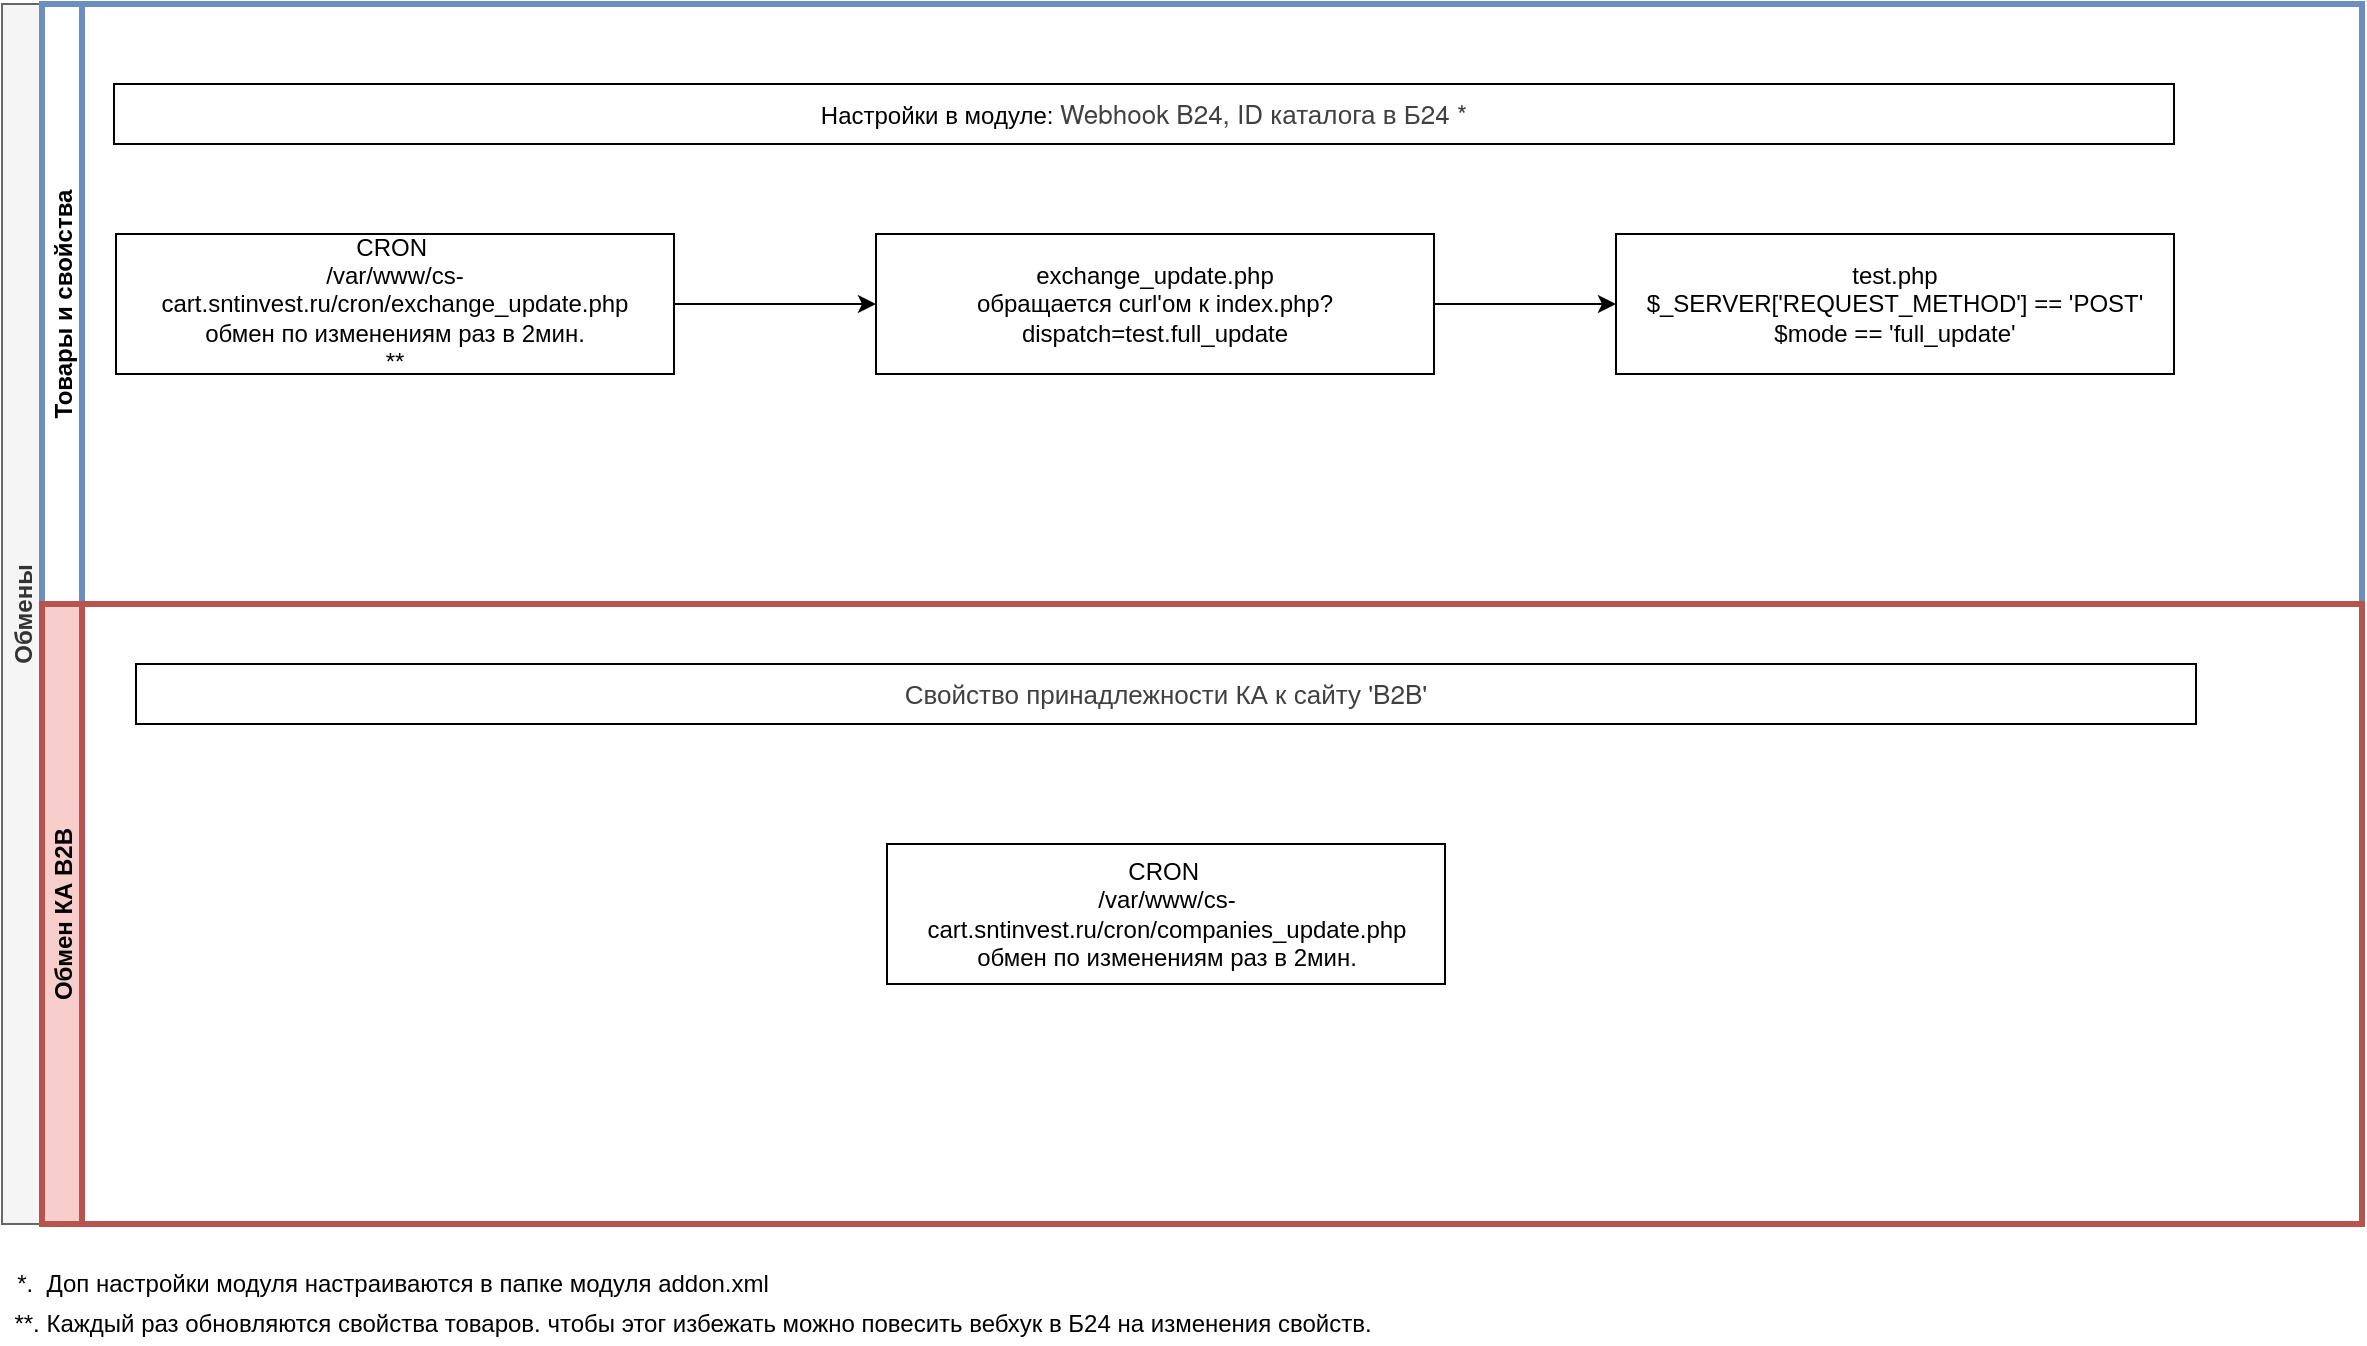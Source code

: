 <mxfile version="14.9.3" type="github">
  <diagram id="j4ZZNj0FwjgIqDuPUFBv" name="Page-1">
    <mxGraphModel dx="3076" dy="762" grid="1" gridSize="10" guides="1" tooltips="1" connect="1" arrows="1" fold="1" page="1" pageScale="1" pageWidth="827" pageHeight="1169" math="0" shadow="0">
      <root>
        <mxCell id="0" />
        <mxCell id="1" parent="0" />
        <mxCell id="-RVjPIY-SrxG8pLP0WiR-11" value="**. Каждый раз обновляются свойства товаров. чтобы этог избежать можно повесить вебхук в Б24 на изменения свойств." style="text;html=1;align=center;verticalAlign=middle;resizable=0;points=[];autosize=1;strokeColor=none;" vertex="1" parent="1">
          <mxGeometry x="-1307" y="690" width="690" height="20" as="geometry" />
        </mxCell>
        <mxCell id="-RVjPIY-SrxG8pLP0WiR-13" value="Обмены" style="swimlane;childLayout=stackLayout;resizeParent=1;resizeParentMax=0;horizontal=0;startSize=20;horizontalStack=0;fillColor=#f5f5f5;strokeColor=#666666;fontColor=#333333;" vertex="1" parent="1">
          <mxGeometry x="-1307" y="40" width="1180" height="610" as="geometry" />
        </mxCell>
        <mxCell id="-RVjPIY-SrxG8pLP0WiR-14" value="Товары и свойства" style="swimlane;startSize=20;horizontal=0;strokeColor=#6c8ebf;strokeWidth=3;" vertex="1" parent="-RVjPIY-SrxG8pLP0WiR-13">
          <mxGeometry x="20" width="1160" height="300" as="geometry" />
        </mxCell>
        <mxCell id="-RVjPIY-SrxG8pLP0WiR-18" style="edgeStyle=orthogonalEdgeStyle;rounded=0;orthogonalLoop=1;jettySize=auto;html=1;exitX=1;exitY=0.5;exitDx=0;exitDy=0;entryX=0;entryY=0.5;entryDx=0;entryDy=0;" edge="1" parent="-RVjPIY-SrxG8pLP0WiR-14" source="-RVjPIY-SrxG8pLP0WiR-10" target="-RVjPIY-SrxG8pLP0WiR-17">
          <mxGeometry relative="1" as="geometry" />
        </mxCell>
        <mxCell id="-RVjPIY-SrxG8pLP0WiR-10" value="CRON&amp;nbsp;&lt;br&gt;&lt;div&gt;/var/www/cs-cart.sntinvest.ru/cron/exchange_update.php&lt;/div&gt;&lt;div&gt;обмен по изменениям раз в 2мин.&lt;/div&gt;&lt;div&gt;**&lt;/div&gt;" style="rounded=0;whiteSpace=wrap;html=1;" vertex="1" parent="-RVjPIY-SrxG8pLP0WiR-14">
          <mxGeometry x="37" y="115" width="279" height="70" as="geometry" />
        </mxCell>
        <mxCell id="-RVjPIY-SrxG8pLP0WiR-20" style="edgeStyle=orthogonalEdgeStyle;rounded=0;orthogonalLoop=1;jettySize=auto;html=1;exitX=1;exitY=0.5;exitDx=0;exitDy=0;entryX=0;entryY=0.5;entryDx=0;entryDy=0;" edge="1" parent="-RVjPIY-SrxG8pLP0WiR-14" source="-RVjPIY-SrxG8pLP0WiR-17" target="-RVjPIY-SrxG8pLP0WiR-19">
          <mxGeometry relative="1" as="geometry" />
        </mxCell>
        <mxCell id="-RVjPIY-SrxG8pLP0WiR-17" value="exchange_update.php&lt;br&gt;обращается curl&#39;ом к index.php?dispatch=test.full_update" style="rounded=0;whiteSpace=wrap;html=1;" vertex="1" parent="-RVjPIY-SrxG8pLP0WiR-14">
          <mxGeometry x="417" y="115" width="279" height="70" as="geometry" />
        </mxCell>
        <mxCell id="-RVjPIY-SrxG8pLP0WiR-19" value="test.php&lt;br&gt;$_SERVER[&#39;REQUEST_METHOD&#39;] == &#39;POST&#39;&lt;br&gt;$mode == &#39;full_update&#39;" style="rounded=0;whiteSpace=wrap;html=1;" vertex="1" parent="-RVjPIY-SrxG8pLP0WiR-14">
          <mxGeometry x="787" y="115" width="279" height="70" as="geometry" />
        </mxCell>
        <mxCell id="-RVjPIY-SrxG8pLP0WiR-21" value="Настройки в модуле:&amp;nbsp;&lt;span style=&quot;color: rgb(64 , 64 , 64) ; font-family: &amp;#34;helvetica neue&amp;#34; , &amp;#34;helvetica&amp;#34; , &amp;#34;arial&amp;#34; , sans-serif ; font-size: 13px ; text-align: right ; background-color: rgb(255 , 255 , 255)&quot;&gt;Webhook B24,&amp;nbsp;&lt;/span&gt;&lt;span style=&quot;color: rgb(64 , 64 , 64) ; font-family: &amp;#34;helvetica neue&amp;#34; , &amp;#34;helvetica&amp;#34; , &amp;#34;arial&amp;#34; , sans-serif ; font-size: 13px ; text-align: right ; background-color: rgb(255 , 255 , 255)&quot;&gt;ID каталога в Б24 *&lt;/span&gt;" style="rounded=0;whiteSpace=wrap;html=1;" vertex="1" parent="-RVjPIY-SrxG8pLP0WiR-14">
          <mxGeometry x="36" y="40" width="1030" height="30" as="geometry" />
        </mxCell>
        <mxCell id="-RVjPIY-SrxG8pLP0WiR-15" value="Обмен КА B2B" style="swimlane;startSize=20;horizontal=0;fillColor=#f8cecc;strokeColor=#b85450;strokeWidth=3;" vertex="1" parent="-RVjPIY-SrxG8pLP0WiR-13">
          <mxGeometry x="20" y="300" width="1160" height="310" as="geometry" />
        </mxCell>
        <mxCell id="-RVjPIY-SrxG8pLP0WiR-23" value="CRON&amp;nbsp;&lt;br&gt;&lt;div&gt;/var/www/cs-cart.sntinvest.ru/cron/companies_update.php&lt;/div&gt;&lt;div&gt;обмен по изменениям раз в 2мин.&lt;/div&gt;" style="rounded=0;whiteSpace=wrap;html=1;" vertex="1" parent="-RVjPIY-SrxG8pLP0WiR-15">
          <mxGeometry x="422.5" y="120" width="279" height="70" as="geometry" />
        </mxCell>
        <mxCell id="-RVjPIY-SrxG8pLP0WiR-25" value="&#xa;&#xa;&lt;span style=&quot;color: rgb(64, 64, 64); font-family: &amp;quot;helvetica neue&amp;quot;, helvetica, arial, sans-serif; font-size: 13px; font-style: normal; font-weight: 400; letter-spacing: normal; text-align: right; text-indent: 0px; text-transform: none; word-spacing: 0px; background-color: rgb(255, 255, 255); display: inline; float: none;&quot;&gt;Свойство принадлежности КА к сайту &#39;B2B&#39;&lt;/span&gt;&#xa;&#xa;" style="rounded=0;whiteSpace=wrap;html=1;" vertex="1" parent="-RVjPIY-SrxG8pLP0WiR-15">
          <mxGeometry x="47" y="30" width="1030" height="30" as="geometry" />
        </mxCell>
        <mxCell id="-RVjPIY-SrxG8pLP0WiR-22" value="*.&amp;nbsp; Доп настройки модуля настраиваются в папке модуля addon.xml" style="text;html=1;align=center;verticalAlign=middle;resizable=0;points=[];autosize=1;strokeColor=none;" vertex="1" parent="1">
          <mxGeometry x="-1307" y="670" width="390" height="20" as="geometry" />
        </mxCell>
      </root>
    </mxGraphModel>
  </diagram>
</mxfile>
